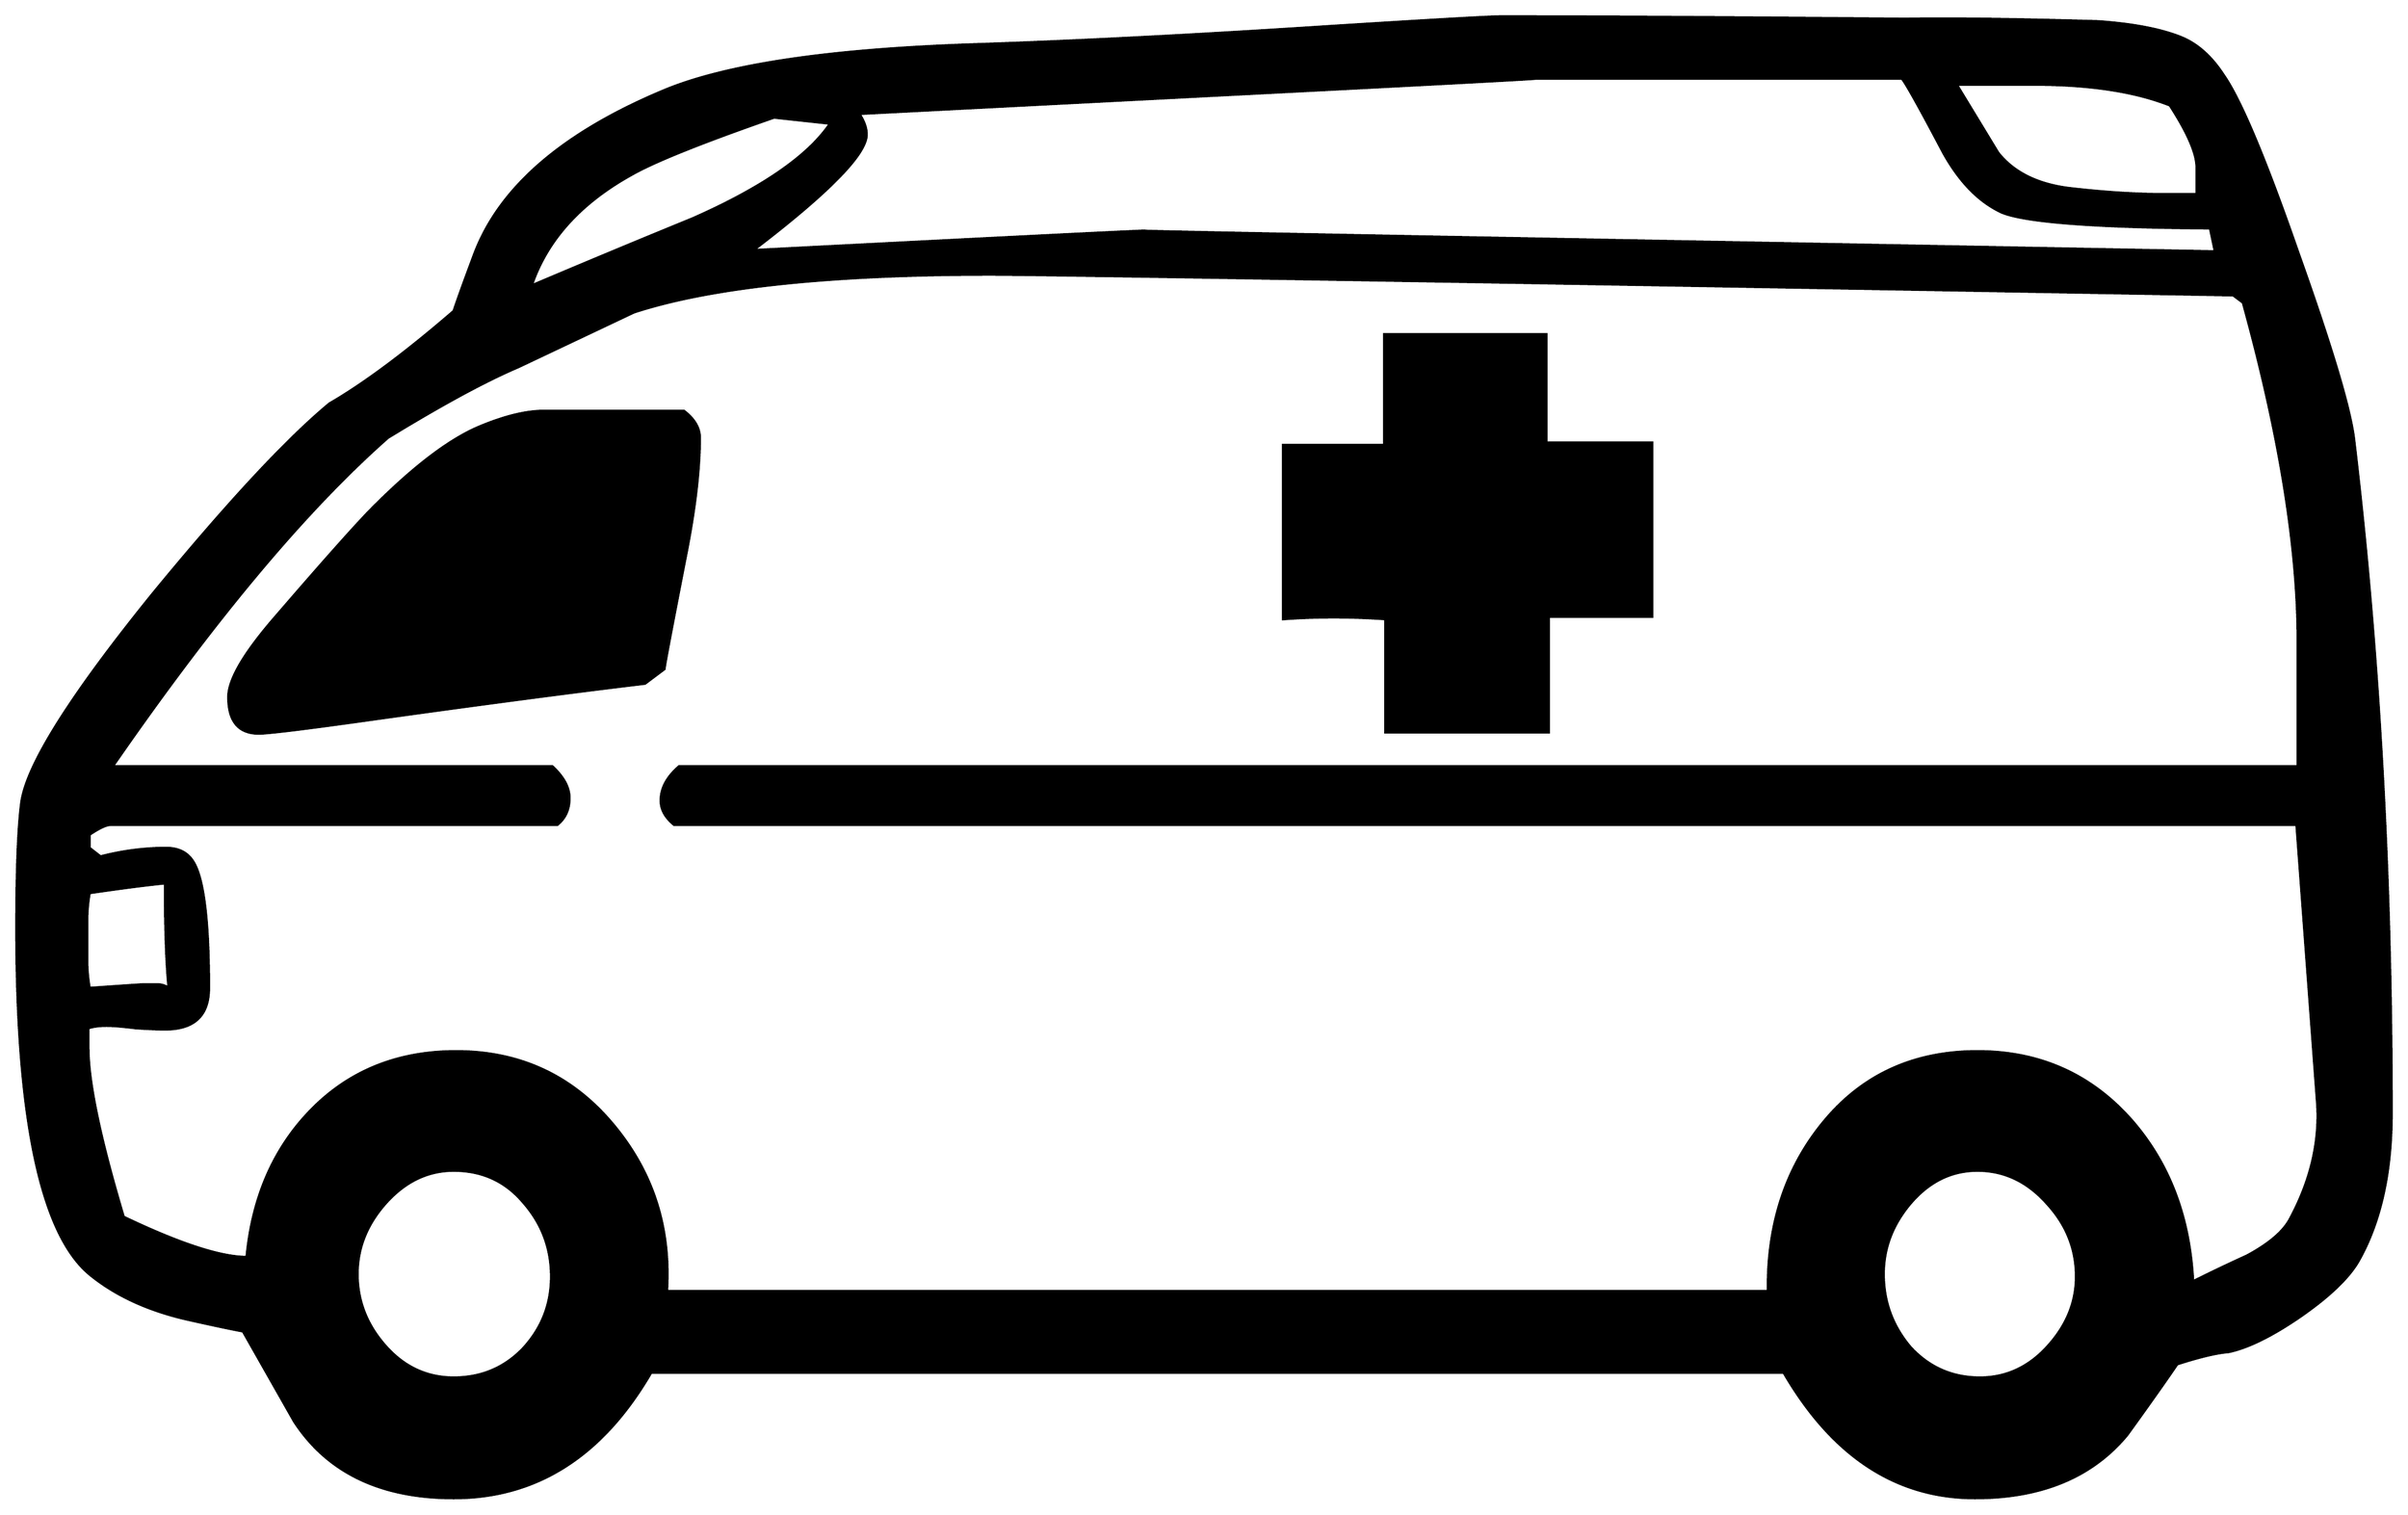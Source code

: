 


\begin{tikzpicture}[y=0.80pt, x=0.80pt, yscale=-1.0, xscale=1.0, inner sep=0pt, outer sep=0pt]
\begin{scope}[shift={(100.0,1732.0)},nonzero rule]
  \path[draw=.,fill=.,line width=1.600pt] (2032.0,-316.0) ..
    controls (2032.0,-267.333) and (2023.0,-227.0) ..
    (2005.0,-195.0) .. controls (1997.0,-181.0) and
    (1981.0,-165.667) .. (1957.0,-149.0) .. controls
    (1933.667,-133.0) and (1914.0,-123.333) .. (1898.0,-120.0) ..
    controls (1888.667,-119.333) and (1874.667,-116.0) ..
    (1856.0,-110.0) .. controls (1846.0,-95.333) and
    (1832.333,-76.0) .. (1815.0,-52.0) .. controls (1786.333,-17.333)
    and (1744.667,-0.0) .. (1690.0,0.0) .. controls (1625.333,0.0)
    and (1573.0,-34.333) .. (1533.0,-103.0) -- (603.0,-103.0) ..
    controls (563.0,-34.333) and (509.0,-0.0) .. (441.0,0.0) ..
    controls (381.0,0.0) and (337.333,-21.0) .. (310.0,-63.0) ..
    controls (296.0,-87.667) and (282.0,-112.333) .. (268.0,-137.0)
    .. controls (257.333,-139.0) and (241.667,-142.333) ..
    (221.0,-147.0) .. controls (189.667,-154.333) and (163.667,-166.333)
    .. (143.0,-183.0) .. controls (102.333,-215.667) and
    (82.0,-310.667) .. (82.0,-468.0) .. controls (82.0,-516.0) and
    (83.333,-550.333) .. (86.0,-571.0) .. controls (90.0,-601.667) and
    (126.0,-659.0) .. (194.0,-743.0) .. controls (255.333,-817.667)
    and (303.667,-869.667) .. (339.0,-899.0) .. controls
    (367.667,-915.667) and (401.667,-941.0) .. (441.0,-975.0) ..
    controls (444.333,-985.0) and (450.0,-1000.667) ..
    (458.0,-1022.0) .. controls (478.667,-1076.667) and
    (530.333,-1121.333) .. (613.0,-1156.0) .. controls
    (663.667,-1177.333) and (748.0,-1190.0) .. (866.0,-1194.0) ..
    controls (949.333,-1196.667) and (1047.333,-1201.667) ..
    (1160.0,-1209.0) .. controls (1244.667,-1214.333) and
    (1291.667,-1217.0) .. (1301.0,-1217.0) .. controls
    (1381.667,-1217.0) and (1492.333,-1216.333) .. (1633.0,-1215.0) ..
    controls (1668.333,-1215.667) and (1721.0,-1215.0) ..
    (1791.0,-1213.0) .. controls (1819.667,-1211.0) and
    (1842.333,-1206.667) .. (1859.0,-1200.0) .. controls
    (1872.333,-1194.667) and (1884.0,-1184.333) .. (1894.0,-1169.0) ..
    controls (1908.0,-1149.0) and (1928.333,-1100.667) ..
    (1955.0,-1024.0) .. controls (1982.333,-947.333) and
    (1997.667,-896.333) .. (2001.0,-871.0) .. controls
    (2021.667,-698.333) and (2032.0,-513.333) .. (2032.0,-316.0) --
    cycle(1872.0,-1071.0) -- (1872.0,-1093.0) .. controls
    (1872.0,-1104.333) and (1864.667,-1121.333) .. (1850.0,-1144.0) ..
    controls (1821.333,-1155.333) and (1784.333,-1161.0) ..
    (1739.0,-1161.0) -- (1675.0,-1161.0) .. controls
    (1686.333,-1142.333) and (1697.667,-1123.667) .. (1709.0,-1105.0) ..
    controls (1721.667,-1089.0) and (1741.0,-1079.333) ..
    (1767.0,-1076.0) .. controls (1795.667,-1072.667) and
    (1821.667,-1071.0) .. (1845.0,-1071.0) -- (1872.0,-1071.0) --
    cycle(1887.0,-1024.0) -- (1883.0,-1043.0) .. controls
    (1788.333,-1043.667) and (1731.333,-1048.0) .. (1712.0,-1056.0) ..
    controls (1693.333,-1064.667) and (1677.333,-1081.0) ..
    (1664.0,-1105.0) .. controls (1644.667,-1141.667) and
    (1633.333,-1162.0) .. (1630.0,-1166.0) -- (1329.0,-1166.0) ..
    controls (1335.667,-1166.0) and (1274.0,-1162.667) ..
    (1144.0,-1156.0) -- (774.0,-1137.0) .. controls
    (778.0,-1131.0) and (780.0,-1125.333) .. (780.0,-1120.0) ..
    controls (780.0,-1104.0) and (749.0,-1072.333) ..
    (687.0,-1025.0) .. controls (895.0,-1035.667) and
    (1002.333,-1041.0) .. (1009.0,-1041.0) .. controls
    (991.667,-1041.0) and (1089.333,-1039.0) .. (1302.0,-1035.0) --
    (1887.0,-1024.0) -- cycle(1773.0,-182.0) .. controls
    (1773.0,-204.667) and (1765.0,-224.667) .. (1749.0,-242.0) ..
    controls (1733.0,-260.0) and (1714.0,-269.0) ..
    (1692.0,-269.0) .. controls (1670.667,-269.0) and
    (1652.333,-260.0) .. (1637.0,-242.0) .. controls
    (1622.333,-224.667) and (1615.0,-205.333) .. (1615.0,-184.0) ..
    controls (1615.0,-161.333) and (1622.333,-141.333) ..
    (1637.0,-124.0) .. controls (1652.333,-107.333) and
    (1671.333,-99.0) .. (1694.0,-99.0) .. controls (1715.333,-99.0)
    and (1733.667,-107.333) .. (1749.0,-124.0) .. controls
    (1765.0,-141.333) and (1773.0,-160.667) .. (1773.0,-182.0) --
    cycle(750.0,-1129.0) -- (704.0,-1134.0) .. controls
    (644.667,-1113.333) and (605.667,-1097.667) .. (587.0,-1087.0) ..
    controls (545.0,-1063.667) and (517.667,-1033.333) ..
    (505.0,-996.0) .. controls (549.0,-1014.667) and
    (593.0,-1033.0) .. (637.0,-1051.0) .. controls
    (694.333,-1076.333) and (732.0,-1102.333) .. (750.0,-1129.0) --
    cycle(1971.0,-324.0) -- (1954.0,-553.0) -- (622.0,-553.0) ..
    controls (614.667,-559.0) and (611.0,-565.667) .. (611.0,-573.0)
    .. controls (611.0,-583.0) and (616.0,-592.333) ..
    (626.0,-601.0) -- (1955.0,-601.0) -- (1955.0,-704.0) ..
    controls (1955.0,-780.667) and (1940.0,-873.333) ..
    (1910.0,-982.0) -- (1902.0,-988.0) .. controls
    (1265.333,-999.333) and (925.333,-1005.0) .. (882.0,-1005.0) ..
    controls (750.0,-1005.0) and (652.333,-994.667) ..
    (589.0,-974.0) .. controls (589.0,-974.0) and (557.333,-959.0)
    .. (494.0,-929.0) .. controls (467.333,-917.667) and
    (431.667,-898.333) .. (387.0,-871.0) .. controls (319.667,-811.667)
    and (244.333,-721.667) .. (161.0,-601.0) -- (522.0,-601.0) ..
    controls (531.333,-592.333) and (536.0,-583.667) .. (536.0,-575.0)
    .. controls (536.0,-565.667) and (532.667,-558.333) ..
    (526.0,-553.0) -- (159.0,-553.0) .. controls (155.667,-553.0)
    and (150.0,-550.333) .. (142.0,-545.0) -- (142.0,-534.0) --
    (151.0,-527.0) .. controls (169.0,-531.667) and (187.0,-534.0)
    .. (205.0,-534.0) .. controls (215.0,-534.0) and
    (222.333,-530.333) .. (227.0,-523.0) .. controls (235.667,-509.667)
    and (240.0,-475.0) .. (240.0,-419.0) .. controls
    (240.0,-396.333) and (228.0,-385.0) .. (204.0,-385.0) ..
    controls (198.667,-385.0) and (190.667,-385.333) .. (180.0,-386.0)
    .. controls (169.333,-387.333) and (161.333,-388.0) ..
    (156.0,-388.0) .. controls (150.0,-388.0) and (145.0,-387.333)
    .. (141.0,-386.0) -- (141.0,-370.0) .. controls
    (141.0,-342.0) and (150.667,-295.667) .. (170.0,-231.0) ..
    controls (216.0,-209.0) and (249.667,-198.0) .. (271.0,-198.0)
    .. controls (275.667,-247.333) and (293.333,-287.667) ..
    (324.0,-319.0) .. controls (355.333,-351.0) and (395.0,-367.0)
    .. (443.0,-367.0) .. controls (495.0,-367.0) and
    (537.667,-347.333) .. (571.0,-308.0) .. controls (604.333,-268.667)
    and (619.333,-222.667) .. (616.0,-170.0) -- (1520.0,-170.0) ..
    controls (1519.333,-224.0) and (1534.0,-269.667) ..
    (1564.0,-307.0) .. controls (1596.0,-347.0) and
    (1638.667,-367.0) .. (1692.0,-367.0) .. controls
    (1743.333,-367.0) and (1785.667,-348.0) .. (1819.0,-310.0) ..
    controls (1849.667,-274.667) and (1866.333,-230.667) ..
    (1869.0,-178.0) .. controls (1883.667,-185.333) and
    (1898.333,-192.333) .. (1913.0,-199.0) .. controls
    (1931.667,-209.0) and (1943.667,-219.333) .. (1949.0,-230.0) ..
    controls (1965.667,-261.333) and (1973.0,-292.667) ..
    (1971.0,-324.0) -- cycle(207.0,-419.0) .. controls
    (205.0,-439.0) and (204.0,-467.667) .. (204.0,-505.0) ..
    controls (190.0,-503.667) and (169.333,-501.0) .. (142.0,-497.0)
    .. controls (140.667,-489.0) and (140.0,-481.333) ..
    (140.0,-474.0) -- (140.0,-442.0) .. controls (140.0,-434.667)
    and (140.667,-427.0) .. (142.0,-419.0) .. controls
    (170.667,-421.0) and (185.667,-422.0) .. (187.0,-422.0) --
    (197.0,-422.0) .. controls (201.0,-422.0) and (204.333,-421.0)
    .. (207.0,-419.0) -- cycle(521.0,-182.0) .. controls
    (521.0,-205.333) and (513.333,-225.667) .. (498.0,-243.0) ..
    controls (483.333,-260.333) and (464.333,-269.0) .. (441.0,-269.0)
    .. controls (419.667,-269.0) and (401.0,-260.0) ..
    (385.0,-242.0) .. controls (369.667,-224.667) and (362.0,-205.333)
    .. (362.0,-184.0) .. controls (362.0,-162.0) and
    (369.667,-142.333) .. (385.0,-125.0) .. controls (400.333,-107.667)
    and (419.0,-99.0) .. (441.0,-99.0) .. controls (463.667,-99.0)
    and (482.667,-107.0) .. (498.0,-123.0) .. controls
    (513.333,-139.667) and (521.0,-159.333) .. (521.0,-182.0) --
    cycle(1425.0,-724.0) -- (1340.0,-724.0) -- (1340.0,-629.0)
    -- (1206.0,-629.0) -- (1206.0,-722.0) .. controls
    (1177.333,-724.0) and (1149.333,-724.0) .. (1122.0,-722.0) --
    (1122.0,-865.0) -- (1205.0,-865.0) -- (1205.0,-956.0) --
    (1338.0,-956.0) -- (1338.0,-867.0) -- (1425.0,-867.0) --
    (1425.0,-724.0) -- cycle(643.0,-871.0) .. controls
    (643.0,-845.0) and (639.333,-813.333) .. (632.0,-776.0) ..
    controls (620.0,-714.667) and (614.0,-683.0) .. (614.0,-681.0)
    -- (598.0,-669.0) .. controls (542.0,-662.333) and
    (468.667,-652.667) .. (378.0,-640.0) .. controls (321.333,-632.0)
    and (289.0,-628.0) .. (281.0,-628.0) .. controls
    (264.333,-628.0) and (256.0,-638.0) .. (256.0,-658.0) ..
    controls (256.0,-672.0) and (268.333,-693.333) .. (293.0,-722.0)
    .. controls (330.333,-765.333) and (356.333,-794.667) ..
    (371.0,-810.0) .. controls (406.333,-846.0) and (436.667,-869.333)
    .. (462.0,-880.0) .. controls (482.667,-888.667) and
    (500.333,-893.0) .. (515.0,-893.0) -- (630.0,-893.0) ..
    controls (638.667,-886.333) and (643.0,-879.0) .. (643.0,-871.0)
    -- cycle;
\end{scope}

\end{tikzpicture}

